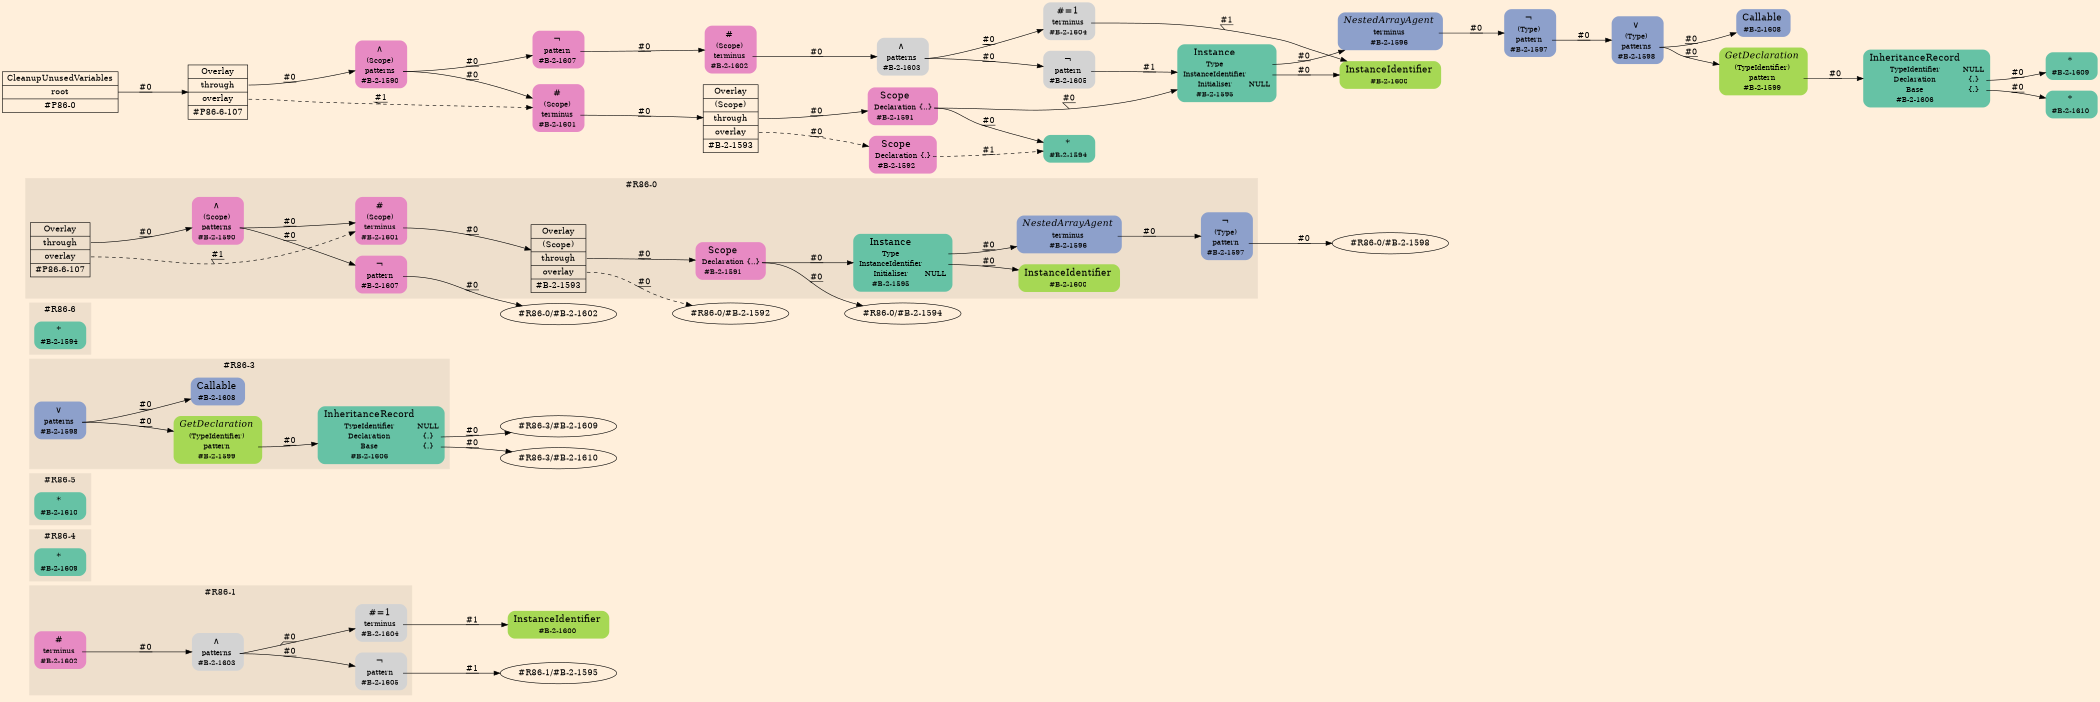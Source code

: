 digraph Inferno {
graph [
rankdir = "LR"
ranksep = 1.0
size = "14,20"
bgcolor = antiquewhite1
color = black
fontcolor = black
];
node [
];
subgraph "cluster#R86-2" {
label = "#R86-2"
style = "filled"
color = antiquewhite2
}
subgraph "cluster#R86-1" {
label = "#R86-1"
style = "filled"
color = antiquewhite2
"#R86-1/#B-2-1604" [
shape = "plaintext"
label = <<TABLE BORDER="0" CELLBORDER="0" CELLSPACING="0">
 <TR>
  <TD><FONT POINT-SIZE="16.0">#=1</FONT></TD>
  <TD></TD>
 </TR>
 <TR>
  <TD>terminus</TD>
  <TD PORT="port0"></TD>
 </TR>
 <TR>
  <TD>#B-2-1604</TD>
  <TD PORT="port1"></TD>
 </TR>
</TABLE>>
style = "rounded,filled"
fontsize = "12"
];
"#R86-1/#B-2-1605" [
shape = "plaintext"
label = <<TABLE BORDER="0" CELLBORDER="0" CELLSPACING="0">
 <TR>
  <TD><FONT POINT-SIZE="16.0">¬</FONT></TD>
  <TD></TD>
 </TR>
 <TR>
  <TD>pattern</TD>
  <TD PORT="port0"></TD>
 </TR>
 <TR>
  <TD>#B-2-1605</TD>
  <TD PORT="port1"></TD>
 </TR>
</TABLE>>
style = "rounded,filled"
fontsize = "12"
];
"#R86-1/#B-2-1602" [
shape = "plaintext"
fillcolor = "/set28/4"
label = <<TABLE BORDER="0" CELLBORDER="0" CELLSPACING="0">
 <TR>
  <TD><FONT POINT-SIZE="16.0">#</FONT></TD>
  <TD></TD>
 </TR>
 <TR>
  <TD>terminus</TD>
  <TD PORT="port0"></TD>
 </TR>
 <TR>
  <TD>#B-2-1602</TD>
  <TD PORT="port1"></TD>
 </TR>
</TABLE>>
style = "rounded,filled"
fontsize = "12"
];
"#R86-1/#B-2-1603" [
shape = "plaintext"
label = <<TABLE BORDER="0" CELLBORDER="0" CELLSPACING="0">
 <TR>
  <TD><FONT POINT-SIZE="16.0">∧</FONT></TD>
  <TD></TD>
 </TR>
 <TR>
  <TD>patterns</TD>
  <TD PORT="port0"></TD>
 </TR>
 <TR>
  <TD>#B-2-1603</TD>
  <TD PORT="port1"></TD>
 </TR>
</TABLE>>
style = "rounded,filled"
fontsize = "12"
];
}
"#R86-1/#B-2-1600" [
shape = "plaintext"
fillcolor = "/set28/5"
label = <<TABLE BORDER="0" CELLBORDER="0" CELLSPACING="0">
 <TR>
  <TD><FONT POINT-SIZE="16.0">InstanceIdentifier</FONT></TD>
  <TD></TD>
 </TR>
 <TR>
  <TD>#B-2-1600</TD>
  <TD PORT="port0"></TD>
 </TR>
</TABLE>>
style = "rounded,filled"
fontsize = "12"
];
"#R86-1/#B-2-1604":port0 -> "#R86-1/#B-2-1600" [style="solid"
label = "#1"
decorate = true
color = black
fontcolor = black
];
"#R86-1/#B-2-1605":port0 -> "#R86-1/#B-2-1595" [style="solid"
label = "#1"
decorate = true
color = black
fontcolor = black
];
"#R86-1/#B-2-1602":port0 -> "#R86-1/#B-2-1603" [style="solid"
label = "#0"
decorate = true
color = black
fontcolor = black
];
"#R86-1/#B-2-1603":port0 -> "#R86-1/#B-2-1604" [style="solid"
label = "#0"
decorate = true
color = black
fontcolor = black
];
"#R86-1/#B-2-1603":port0 -> "#R86-1/#B-2-1605" [style="solid"
label = "#0"
decorate = true
color = black
fontcolor = black
];
subgraph "cluster#R86-4" {
label = "#R86-4"
style = "filled"
color = antiquewhite2
"#R86-4/#B-2-1609" [
shape = "plaintext"
fillcolor = "/set28/1"
label = <<TABLE BORDER="0" CELLBORDER="0" CELLSPACING="0">
 <TR>
  <TD><FONT POINT-SIZE="16.0">*</FONT></TD>
  <TD></TD>
 </TR>
 <TR>
  <TD>#B-2-1609</TD>
  <TD PORT="port0"></TD>
 </TR>
</TABLE>>
style = "rounded,filled"
fontsize = "12"
];
}
subgraph "cluster#R86-5" {
label = "#R86-5"
style = "filled"
color = antiquewhite2
"#R86-5/#B-2-1610" [
shape = "plaintext"
fillcolor = "/set28/1"
label = <<TABLE BORDER="0" CELLBORDER="0" CELLSPACING="0">
 <TR>
  <TD><FONT POINT-SIZE="16.0">*</FONT></TD>
  <TD></TD>
 </TR>
 <TR>
  <TD>#B-2-1610</TD>
  <TD PORT="port0"></TD>
 </TR>
</TABLE>>
style = "rounded,filled"
fontsize = "12"
];
}
subgraph "cluster#R86-3" {
label = "#R86-3"
style = "filled"
color = antiquewhite2
"#R86-3/#B-2-1606" [
shape = "plaintext"
fillcolor = "/set28/1"
label = <<TABLE BORDER="0" CELLBORDER="0" CELLSPACING="0">
 <TR>
  <TD><FONT POINT-SIZE="16.0">InheritanceRecord</FONT></TD>
  <TD></TD>
 </TR>
 <TR>
  <TD>TypeIdentifier</TD>
  <TD PORT="port0">NULL</TD>
 </TR>
 <TR>
  <TD>Declaration</TD>
  <TD PORT="port1">{.}</TD>
 </TR>
 <TR>
  <TD>Base</TD>
  <TD PORT="port2">{.}</TD>
 </TR>
 <TR>
  <TD>#B-2-1606</TD>
  <TD PORT="port3"></TD>
 </TR>
</TABLE>>
style = "rounded,filled"
fontsize = "12"
];
"#R86-3/#B-2-1599" [
shape = "plaintext"
fillcolor = "/set28/5"
label = <<TABLE BORDER="0" CELLBORDER="0" CELLSPACING="0">
 <TR>
  <TD><FONT POINT-SIZE="16.0"><I>GetDeclaration</I></FONT></TD>
  <TD></TD>
 </TR>
 <TR>
  <TD>(TypeIdentifier)</TD>
  <TD PORT="port0"></TD>
 </TR>
 <TR>
  <TD>pattern</TD>
  <TD PORT="port1"></TD>
 </TR>
 <TR>
  <TD>#B-2-1599</TD>
  <TD PORT="port2"></TD>
 </TR>
</TABLE>>
style = "rounded,filled"
fontsize = "12"
];
"#R86-3/#B-2-1598" [
shape = "plaintext"
fillcolor = "/set28/3"
label = <<TABLE BORDER="0" CELLBORDER="0" CELLSPACING="0">
 <TR>
  <TD><FONT POINT-SIZE="16.0">∨</FONT></TD>
  <TD></TD>
 </TR>
 <TR>
  <TD>patterns</TD>
  <TD PORT="port0"></TD>
 </TR>
 <TR>
  <TD>#B-2-1598</TD>
  <TD PORT="port1"></TD>
 </TR>
</TABLE>>
style = "rounded,filled"
fontsize = "12"
];
"#R86-3/#B-2-1608" [
shape = "plaintext"
fillcolor = "/set28/3"
label = <<TABLE BORDER="0" CELLBORDER="0" CELLSPACING="0">
 <TR>
  <TD><FONT POINT-SIZE="16.0">Callable</FONT></TD>
  <TD></TD>
 </TR>
 <TR>
  <TD>#B-2-1608</TD>
  <TD PORT="port0"></TD>
 </TR>
</TABLE>>
style = "rounded,filled"
fontsize = "12"
];
}
"#R86-3/#B-2-1606":port1 -> "#R86-3/#B-2-1609" [style="solid"
label = "#0"
decorate = true
color = black
fontcolor = black
];
"#R86-3/#B-2-1606":port2 -> "#R86-3/#B-2-1610" [style="solid"
label = "#0"
decorate = true
color = black
fontcolor = black
];
"#R86-3/#B-2-1599":port1 -> "#R86-3/#B-2-1606" [style="solid"
label = "#0"
decorate = true
color = black
fontcolor = black
];
"#R86-3/#B-2-1598":port0 -> "#R86-3/#B-2-1608" [style="solid"
label = "#0"
decorate = true
color = black
fontcolor = black
];
"#R86-3/#B-2-1598":port0 -> "#R86-3/#B-2-1599" [style="solid"
label = "#0"
decorate = true
color = black
fontcolor = black
];
subgraph "cluster#R86-6" {
label = "#R86-6"
style = "filled"
color = antiquewhite2
"#R86-6/#B-2-1594" [
shape = "plaintext"
fillcolor = "/set28/1"
label = <<TABLE BORDER="0" CELLBORDER="0" CELLSPACING="0">
 <TR>
  <TD><FONT POINT-SIZE="16.0">*</FONT></TD>
  <TD></TD>
 </TR>
 <TR>
  <TD>#B-2-1594</TD>
  <TD PORT="port0"></TD>
 </TR>
</TABLE>>
style = "rounded,filled"
fontsize = "12"
];
}
subgraph "cluster#R86-0" {
label = "#R86-0"
style = "filled"
color = antiquewhite2
"#R86-0/#B-2-1597" [
shape = "plaintext"
fillcolor = "/set28/3"
label = <<TABLE BORDER="0" CELLBORDER="0" CELLSPACING="0">
 <TR>
  <TD><FONT POINT-SIZE="16.0">¬</FONT></TD>
  <TD></TD>
 </TR>
 <TR>
  <TD>(Type)</TD>
  <TD PORT="port0"></TD>
 </TR>
 <TR>
  <TD>pattern</TD>
  <TD PORT="port1"></TD>
 </TR>
 <TR>
  <TD>#B-2-1597</TD>
  <TD PORT="port2"></TD>
 </TR>
</TABLE>>
style = "rounded,filled"
fontsize = "12"
];
"#R86-0/#B-2-1596" [
shape = "plaintext"
fillcolor = "/set28/3"
label = <<TABLE BORDER="0" CELLBORDER="0" CELLSPACING="0">
 <TR>
  <TD><FONT POINT-SIZE="16.0"><I>NestedArrayAgent</I></FONT></TD>
  <TD></TD>
 </TR>
 <TR>
  <TD>terminus</TD>
  <TD PORT="port0"></TD>
 </TR>
 <TR>
  <TD>#B-2-1596</TD>
  <TD PORT="port1"></TD>
 </TR>
</TABLE>>
style = "rounded,filled"
fontsize = "12"
];
"#R86-0/#P86-6-107" [
shape = "record"
fillcolor = antiquewhite2
label = "<fixed> Overlay | <port0> through | <port1> overlay | <port2> #P86-6-107"
style = "filled"
fontsize = "14"
color = black
fontcolor = black
];
"#R86-0/#B-2-1590" [
shape = "plaintext"
fillcolor = "/set28/4"
label = <<TABLE BORDER="0" CELLBORDER="0" CELLSPACING="0">
 <TR>
  <TD><FONT POINT-SIZE="16.0">∧</FONT></TD>
  <TD></TD>
 </TR>
 <TR>
  <TD>(Scope)</TD>
  <TD PORT="port0"></TD>
 </TR>
 <TR>
  <TD>patterns</TD>
  <TD PORT="port1"></TD>
 </TR>
 <TR>
  <TD>#B-2-1590</TD>
  <TD PORT="port2"></TD>
 </TR>
</TABLE>>
style = "rounded,filled"
fontsize = "12"
];
"#R86-0/#B-2-1601" [
shape = "plaintext"
fillcolor = "/set28/4"
label = <<TABLE BORDER="0" CELLBORDER="0" CELLSPACING="0">
 <TR>
  <TD><FONT POINT-SIZE="16.0">#</FONT></TD>
  <TD></TD>
 </TR>
 <TR>
  <TD>(Scope)</TD>
  <TD PORT="port0"></TD>
 </TR>
 <TR>
  <TD>terminus</TD>
  <TD PORT="port1"></TD>
 </TR>
 <TR>
  <TD>#B-2-1601</TD>
  <TD PORT="port2"></TD>
 </TR>
</TABLE>>
style = "rounded,filled"
fontsize = "12"
];
"#R86-0/#B-2-1600" [
shape = "plaintext"
fillcolor = "/set28/5"
label = <<TABLE BORDER="0" CELLBORDER="0" CELLSPACING="0">
 <TR>
  <TD><FONT POINT-SIZE="16.0">InstanceIdentifier</FONT></TD>
  <TD></TD>
 </TR>
 <TR>
  <TD>#B-2-1600</TD>
  <TD PORT="port0"></TD>
 </TR>
</TABLE>>
style = "rounded,filled"
fontsize = "12"
];
"#R86-0/#B-2-1593" [
shape = "record"
fillcolor = antiquewhite2
label = "<fixed> Overlay | <port0> (Scope) | <port1> through | <port2> overlay | <port3> #B-2-1593"
style = "filled"
fontsize = "14"
color = black
fontcolor = black
];
"#R86-0/#B-2-1591" [
shape = "plaintext"
fillcolor = "/set28/4"
label = <<TABLE BORDER="0" CELLBORDER="0" CELLSPACING="0">
 <TR>
  <TD><FONT POINT-SIZE="16.0">Scope</FONT></TD>
  <TD></TD>
 </TR>
 <TR>
  <TD>Declaration</TD>
  <TD PORT="port0">{..}</TD>
 </TR>
 <TR>
  <TD>#B-2-1591</TD>
  <TD PORT="port1"></TD>
 </TR>
</TABLE>>
style = "rounded,filled"
fontsize = "12"
];
"#R86-0/#B-2-1607" [
shape = "plaintext"
fillcolor = "/set28/4"
label = <<TABLE BORDER="0" CELLBORDER="0" CELLSPACING="0">
 <TR>
  <TD><FONT POINT-SIZE="16.0">¬</FONT></TD>
  <TD></TD>
 </TR>
 <TR>
  <TD>pattern</TD>
  <TD PORT="port0"></TD>
 </TR>
 <TR>
  <TD>#B-2-1607</TD>
  <TD PORT="port1"></TD>
 </TR>
</TABLE>>
style = "rounded,filled"
fontsize = "12"
];
"#R86-0/#B-2-1595" [
shape = "plaintext"
fillcolor = "/set28/1"
label = <<TABLE BORDER="0" CELLBORDER="0" CELLSPACING="0">
 <TR>
  <TD><FONT POINT-SIZE="16.0">Instance</FONT></TD>
  <TD></TD>
 </TR>
 <TR>
  <TD>Type</TD>
  <TD PORT="port0"></TD>
 </TR>
 <TR>
  <TD>InstanceIdentifier</TD>
  <TD PORT="port1"></TD>
 </TR>
 <TR>
  <TD>Initialiser</TD>
  <TD PORT="port2">NULL</TD>
 </TR>
 <TR>
  <TD>#B-2-1595</TD>
  <TD PORT="port3"></TD>
 </TR>
</TABLE>>
style = "rounded,filled"
fontsize = "12"
];
}
"#R86-0/#B-2-1597":port1 -> "#R86-0/#B-2-1598" [style="solid"
label = "#0"
decorate = true
color = black
fontcolor = black
];
"#R86-0/#B-2-1596":port0 -> "#R86-0/#B-2-1597" [style="solid"
label = "#0"
decorate = true
color = black
fontcolor = black
];
"#R86-0/#P86-6-107":port0 -> "#R86-0/#B-2-1590" [style="solid"
label = "#0"
decorate = true
color = black
fontcolor = black
];
"#R86-0/#P86-6-107":port1 -> "#R86-0/#B-2-1601" [style="dashed"
label = "#1"
decorate = true
color = black
fontcolor = black
];
"#R86-0/#B-2-1590":port1 -> "#R86-0/#B-2-1601" [style="solid"
label = "#0"
decorate = true
color = black
fontcolor = black
];
"#R86-0/#B-2-1590":port1 -> "#R86-0/#B-2-1607" [style="solid"
label = "#0"
decorate = true
color = black
fontcolor = black
];
"#R86-0/#B-2-1601":port1 -> "#R86-0/#B-2-1593" [style="solid"
label = "#0"
decorate = true
color = black
fontcolor = black
];
"#R86-0/#B-2-1593":port1 -> "#R86-0/#B-2-1591" [style="solid"
label = "#0"
decorate = true
color = black
fontcolor = black
];
"#R86-0/#B-2-1593":port2 -> "#R86-0/#B-2-1592" [style="dashed"
label = "#0"
decorate = true
color = black
fontcolor = black
];
"#R86-0/#B-2-1591":port0 -> "#R86-0/#B-2-1595" [style="solid"
label = "#0"
decorate = true
color = black
fontcolor = black
];
"#R86-0/#B-2-1591":port0 -> "#R86-0/#B-2-1594" [style="solid"
label = "#0"
decorate = true
color = black
fontcolor = black
];
"#R86-0/#B-2-1607":port0 -> "#R86-0/#B-2-1602" [style="solid"
label = "#0"
decorate = true
color = black
fontcolor = black
];
"#R86-0/#B-2-1595":port0 -> "#R86-0/#B-2-1596" [style="solid"
label = "#0"
decorate = true
color = black
fontcolor = black
];
"#R86-0/#B-2-1595":port1 -> "#R86-0/#B-2-1600" [style="solid"
label = "#0"
decorate = true
color = black
fontcolor = black
];
"CR#P86-0" [
shape = "record"
fillcolor = antiquewhite1
label = "<fixed> CleanupUnusedVariables | <port0> root | <port1> #P86-0"
style = "filled"
fontsize = "14"
color = black
fontcolor = black
];
"#P86-6-107" [
shape = "record"
fillcolor = antiquewhite1
label = "<fixed> Overlay | <port0> through | <port1> overlay | <port2> #P86-6-107"
style = "filled"
fontsize = "14"
color = black
fontcolor = black
];
"#B-2-1590" [
shape = "plaintext"
fillcolor = "/set28/4"
label = <<TABLE BORDER="0" CELLBORDER="0" CELLSPACING="0">
 <TR>
  <TD><FONT POINT-SIZE="16.0">∧</FONT></TD>
  <TD></TD>
 </TR>
 <TR>
  <TD>(Scope)</TD>
  <TD PORT="port0"></TD>
 </TR>
 <TR>
  <TD>patterns</TD>
  <TD PORT="port1"></TD>
 </TR>
 <TR>
  <TD>#B-2-1590</TD>
  <TD PORT="port2"></TD>
 </TR>
</TABLE>>
style = "rounded,filled"
fontsize = "12"
];
"#B-2-1601" [
shape = "plaintext"
fillcolor = "/set28/4"
label = <<TABLE BORDER="0" CELLBORDER="0" CELLSPACING="0">
 <TR>
  <TD><FONT POINT-SIZE="16.0">#</FONT></TD>
  <TD></TD>
 </TR>
 <TR>
  <TD>(Scope)</TD>
  <TD PORT="port0"></TD>
 </TR>
 <TR>
  <TD>terminus</TD>
  <TD PORT="port1"></TD>
 </TR>
 <TR>
  <TD>#B-2-1601</TD>
  <TD PORT="port2"></TD>
 </TR>
</TABLE>>
style = "rounded,filled"
fontsize = "12"
];
"#B-2-1593" [
shape = "record"
fillcolor = antiquewhite1
label = "<fixed> Overlay | <port0> (Scope) | <port1> through | <port2> overlay | <port3> #B-2-1593"
style = "filled"
fontsize = "14"
color = black
fontcolor = black
];
"#B-2-1591" [
shape = "plaintext"
fillcolor = "/set28/4"
label = <<TABLE BORDER="0" CELLBORDER="0" CELLSPACING="0">
 <TR>
  <TD><FONT POINT-SIZE="16.0">Scope</FONT></TD>
  <TD></TD>
 </TR>
 <TR>
  <TD>Declaration</TD>
  <TD PORT="port0">{..}</TD>
 </TR>
 <TR>
  <TD>#B-2-1591</TD>
  <TD PORT="port1"></TD>
 </TR>
</TABLE>>
style = "rounded,filled"
fontsize = "12"
];
"#B-2-1595" [
shape = "plaintext"
fillcolor = "/set28/1"
label = <<TABLE BORDER="0" CELLBORDER="0" CELLSPACING="0">
 <TR>
  <TD><FONT POINT-SIZE="16.0">Instance</FONT></TD>
  <TD></TD>
 </TR>
 <TR>
  <TD>Type</TD>
  <TD PORT="port0"></TD>
 </TR>
 <TR>
  <TD>InstanceIdentifier</TD>
  <TD PORT="port1"></TD>
 </TR>
 <TR>
  <TD>Initialiser</TD>
  <TD PORT="port2">NULL</TD>
 </TR>
 <TR>
  <TD>#B-2-1595</TD>
  <TD PORT="port3"></TD>
 </TR>
</TABLE>>
style = "rounded,filled"
fontsize = "12"
];
"#B-2-1596" [
shape = "plaintext"
fillcolor = "/set28/3"
label = <<TABLE BORDER="0" CELLBORDER="0" CELLSPACING="0">
 <TR>
  <TD><FONT POINT-SIZE="16.0"><I>NestedArrayAgent</I></FONT></TD>
  <TD></TD>
 </TR>
 <TR>
  <TD>terminus</TD>
  <TD PORT="port0"></TD>
 </TR>
 <TR>
  <TD>#B-2-1596</TD>
  <TD PORT="port1"></TD>
 </TR>
</TABLE>>
style = "rounded,filled"
fontsize = "12"
];
"#B-2-1597" [
shape = "plaintext"
fillcolor = "/set28/3"
label = <<TABLE BORDER="0" CELLBORDER="0" CELLSPACING="0">
 <TR>
  <TD><FONT POINT-SIZE="16.0">¬</FONT></TD>
  <TD></TD>
 </TR>
 <TR>
  <TD>(Type)</TD>
  <TD PORT="port0"></TD>
 </TR>
 <TR>
  <TD>pattern</TD>
  <TD PORT="port1"></TD>
 </TR>
 <TR>
  <TD>#B-2-1597</TD>
  <TD PORT="port2"></TD>
 </TR>
</TABLE>>
style = "rounded,filled"
fontsize = "12"
];
"#B-2-1598" [
shape = "plaintext"
fillcolor = "/set28/3"
label = <<TABLE BORDER="0" CELLBORDER="0" CELLSPACING="0">
 <TR>
  <TD><FONT POINT-SIZE="16.0">∨</FONT></TD>
  <TD></TD>
 </TR>
 <TR>
  <TD>(Type)</TD>
  <TD PORT="port0"></TD>
 </TR>
 <TR>
  <TD>patterns</TD>
  <TD PORT="port1"></TD>
 </TR>
 <TR>
  <TD>#B-2-1598</TD>
  <TD PORT="port2"></TD>
 </TR>
</TABLE>>
style = "rounded,filled"
fontsize = "12"
];
"#B-2-1608" [
shape = "plaintext"
fillcolor = "/set28/3"
label = <<TABLE BORDER="0" CELLBORDER="0" CELLSPACING="0">
 <TR>
  <TD><FONT POINT-SIZE="16.0">Callable</FONT></TD>
  <TD></TD>
 </TR>
 <TR>
  <TD>#B-2-1608</TD>
  <TD PORT="port0"></TD>
 </TR>
</TABLE>>
style = "rounded,filled"
fontsize = "12"
];
"#B-2-1599" [
shape = "plaintext"
fillcolor = "/set28/5"
label = <<TABLE BORDER="0" CELLBORDER="0" CELLSPACING="0">
 <TR>
  <TD><FONT POINT-SIZE="16.0"><I>GetDeclaration</I></FONT></TD>
  <TD></TD>
 </TR>
 <TR>
  <TD>(TypeIdentifier)</TD>
  <TD PORT="port0"></TD>
 </TR>
 <TR>
  <TD>pattern</TD>
  <TD PORT="port1"></TD>
 </TR>
 <TR>
  <TD>#B-2-1599</TD>
  <TD PORT="port2"></TD>
 </TR>
</TABLE>>
style = "rounded,filled"
fontsize = "12"
];
"#B-2-1606" [
shape = "plaintext"
fillcolor = "/set28/1"
label = <<TABLE BORDER="0" CELLBORDER="0" CELLSPACING="0">
 <TR>
  <TD><FONT POINT-SIZE="16.0">InheritanceRecord</FONT></TD>
  <TD></TD>
 </TR>
 <TR>
  <TD>TypeIdentifier</TD>
  <TD PORT="port0">NULL</TD>
 </TR>
 <TR>
  <TD>Declaration</TD>
  <TD PORT="port1">{.}</TD>
 </TR>
 <TR>
  <TD>Base</TD>
  <TD PORT="port2">{.}</TD>
 </TR>
 <TR>
  <TD>#B-2-1606</TD>
  <TD PORT="port3"></TD>
 </TR>
</TABLE>>
style = "rounded,filled"
fontsize = "12"
];
"#B-2-1609" [
shape = "plaintext"
fillcolor = "/set28/1"
label = <<TABLE BORDER="0" CELLBORDER="0" CELLSPACING="0">
 <TR>
  <TD><FONT POINT-SIZE="16.0">*</FONT></TD>
  <TD></TD>
 </TR>
 <TR>
  <TD>#B-2-1609</TD>
  <TD PORT="port0"></TD>
 </TR>
</TABLE>>
style = "rounded,filled"
fontsize = "12"
];
"#B-2-1610" [
shape = "plaintext"
fillcolor = "/set28/1"
label = <<TABLE BORDER="0" CELLBORDER="0" CELLSPACING="0">
 <TR>
  <TD><FONT POINT-SIZE="16.0">*</FONT></TD>
  <TD></TD>
 </TR>
 <TR>
  <TD>#B-2-1610</TD>
  <TD PORT="port0"></TD>
 </TR>
</TABLE>>
style = "rounded,filled"
fontsize = "12"
];
"#B-2-1600" [
shape = "plaintext"
fillcolor = "/set28/5"
label = <<TABLE BORDER="0" CELLBORDER="0" CELLSPACING="0">
 <TR>
  <TD><FONT POINT-SIZE="16.0">InstanceIdentifier</FONT></TD>
  <TD></TD>
 </TR>
 <TR>
  <TD>#B-2-1600</TD>
  <TD PORT="port0"></TD>
 </TR>
</TABLE>>
style = "rounded,filled"
fontsize = "12"
];
"#B-2-1594" [
shape = "plaintext"
fillcolor = "/set28/1"
label = <<TABLE BORDER="0" CELLBORDER="0" CELLSPACING="0">
 <TR>
  <TD><FONT POINT-SIZE="16.0">*</FONT></TD>
  <TD></TD>
 </TR>
 <TR>
  <TD>#B-2-1594</TD>
  <TD PORT="port0"></TD>
 </TR>
</TABLE>>
style = "rounded,filled"
fontsize = "12"
];
"#B-2-1592" [
shape = "plaintext"
fillcolor = "/set28/4"
label = <<TABLE BORDER="0" CELLBORDER="0" CELLSPACING="0">
 <TR>
  <TD><FONT POINT-SIZE="16.0">Scope</FONT></TD>
  <TD></TD>
 </TR>
 <TR>
  <TD>Declaration</TD>
  <TD PORT="port0">{.}</TD>
 </TR>
 <TR>
  <TD>#B-2-1592</TD>
  <TD PORT="port1"></TD>
 </TR>
</TABLE>>
style = "rounded,filled"
fontsize = "12"
];
"#B-2-1607" [
shape = "plaintext"
fillcolor = "/set28/4"
label = <<TABLE BORDER="0" CELLBORDER="0" CELLSPACING="0">
 <TR>
  <TD><FONT POINT-SIZE="16.0">¬</FONT></TD>
  <TD></TD>
 </TR>
 <TR>
  <TD>pattern</TD>
  <TD PORT="port0"></TD>
 </TR>
 <TR>
  <TD>#B-2-1607</TD>
  <TD PORT="port1"></TD>
 </TR>
</TABLE>>
style = "rounded,filled"
fontsize = "12"
];
"#B-2-1602" [
shape = "plaintext"
fillcolor = "/set28/4"
label = <<TABLE BORDER="0" CELLBORDER="0" CELLSPACING="0">
 <TR>
  <TD><FONT POINT-SIZE="16.0">#</FONT></TD>
  <TD></TD>
 </TR>
 <TR>
  <TD>(Scope)</TD>
  <TD PORT="port0"></TD>
 </TR>
 <TR>
  <TD>terminus</TD>
  <TD PORT="port1"></TD>
 </TR>
 <TR>
  <TD>#B-2-1602</TD>
  <TD PORT="port2"></TD>
 </TR>
</TABLE>>
style = "rounded,filled"
fontsize = "12"
];
"#B-2-1603" [
shape = "plaintext"
label = <<TABLE BORDER="0" CELLBORDER="0" CELLSPACING="0">
 <TR>
  <TD><FONT POINT-SIZE="16.0">∧</FONT></TD>
  <TD></TD>
 </TR>
 <TR>
  <TD>patterns</TD>
  <TD PORT="port0"></TD>
 </TR>
 <TR>
  <TD>#B-2-1603</TD>
  <TD PORT="port1"></TD>
 </TR>
</TABLE>>
style = "rounded,filled"
fontsize = "12"
];
"#B-2-1604" [
shape = "plaintext"
label = <<TABLE BORDER="0" CELLBORDER="0" CELLSPACING="0">
 <TR>
  <TD><FONT POINT-SIZE="16.0">#=1</FONT></TD>
  <TD></TD>
 </TR>
 <TR>
  <TD>terminus</TD>
  <TD PORT="port0"></TD>
 </TR>
 <TR>
  <TD>#B-2-1604</TD>
  <TD PORT="port1"></TD>
 </TR>
</TABLE>>
style = "rounded,filled"
fontsize = "12"
];
"#B-2-1605" [
shape = "plaintext"
label = <<TABLE BORDER="0" CELLBORDER="0" CELLSPACING="0">
 <TR>
  <TD><FONT POINT-SIZE="16.0">¬</FONT></TD>
  <TD></TD>
 </TR>
 <TR>
  <TD>pattern</TD>
  <TD PORT="port0"></TD>
 </TR>
 <TR>
  <TD>#B-2-1605</TD>
  <TD PORT="port1"></TD>
 </TR>
</TABLE>>
style = "rounded,filled"
fontsize = "12"
];
"CR#P86-0":port0 -> "#P86-6-107" [style="solid"
label = "#0"
decorate = true
color = black
fontcolor = black
];
"#P86-6-107":port0 -> "#B-2-1590" [style="solid"
label = "#0"
decorate = true
color = black
fontcolor = black
];
"#P86-6-107":port1 -> "#B-2-1601" [style="dashed"
label = "#1"
decorate = true
color = black
fontcolor = black
];
"#B-2-1590":port1 -> "#B-2-1601" [style="solid"
label = "#0"
decorate = true
color = black
fontcolor = black
];
"#B-2-1590":port1 -> "#B-2-1607" [style="solid"
label = "#0"
decorate = true
color = black
fontcolor = black
];
"#B-2-1601":port1 -> "#B-2-1593" [style="solid"
label = "#0"
decorate = true
color = black
fontcolor = black
];
"#B-2-1593":port1 -> "#B-2-1591" [style="solid"
label = "#0"
decorate = true
color = black
fontcolor = black
];
"#B-2-1593":port2 -> "#B-2-1592" [style="dashed"
label = "#0"
decorate = true
color = black
fontcolor = black
];
"#B-2-1591":port0 -> "#B-2-1595" [style="solid"
label = "#0"
decorate = true
color = black
fontcolor = black
];
"#B-2-1591":port0 -> "#B-2-1594" [style="solid"
label = "#0"
decorate = true
color = black
fontcolor = black
];
"#B-2-1595":port0 -> "#B-2-1596" [style="solid"
label = "#0"
decorate = true
color = black
fontcolor = black
];
"#B-2-1595":port1 -> "#B-2-1600" [style="solid"
label = "#0"
decorate = true
color = black
fontcolor = black
];
"#B-2-1596":port0 -> "#B-2-1597" [style="solid"
label = "#0"
decorate = true
color = black
fontcolor = black
];
"#B-2-1597":port1 -> "#B-2-1598" [style="solid"
label = "#0"
decorate = true
color = black
fontcolor = black
];
"#B-2-1598":port1 -> "#B-2-1608" [style="solid"
label = "#0"
decorate = true
color = black
fontcolor = black
];
"#B-2-1598":port1 -> "#B-2-1599" [style="solid"
label = "#0"
decorate = true
color = black
fontcolor = black
];
"#B-2-1599":port1 -> "#B-2-1606" [style="solid"
label = "#0"
decorate = true
color = black
fontcolor = black
];
"#B-2-1606":port1 -> "#B-2-1609" [style="solid"
label = "#0"
decorate = true
color = black
fontcolor = black
];
"#B-2-1606":port2 -> "#B-2-1610" [style="solid"
label = "#0"
decorate = true
color = black
fontcolor = black
];
"#B-2-1592":port0 -> "#B-2-1594" [style="dashed"
label = "#1"
decorate = true
color = black
fontcolor = black
];
"#B-2-1607":port0 -> "#B-2-1602" [style="solid"
label = "#0"
decorate = true
color = black
fontcolor = black
];
"#B-2-1602":port1 -> "#B-2-1603" [style="solid"
label = "#0"
decorate = true
color = black
fontcolor = black
];
"#B-2-1603":port0 -> "#B-2-1604" [style="solid"
label = "#0"
decorate = true
color = black
fontcolor = black
];
"#B-2-1603":port0 -> "#B-2-1605" [style="solid"
label = "#0"
decorate = true
color = black
fontcolor = black
];
"#B-2-1604":port0 -> "#B-2-1600" [style="solid"
label = "#1"
decorate = true
color = black
fontcolor = black
];
"#B-2-1605":port0 -> "#B-2-1595" [style="solid"
label = "#1"
decorate = true
color = black
fontcolor = black
];
}
